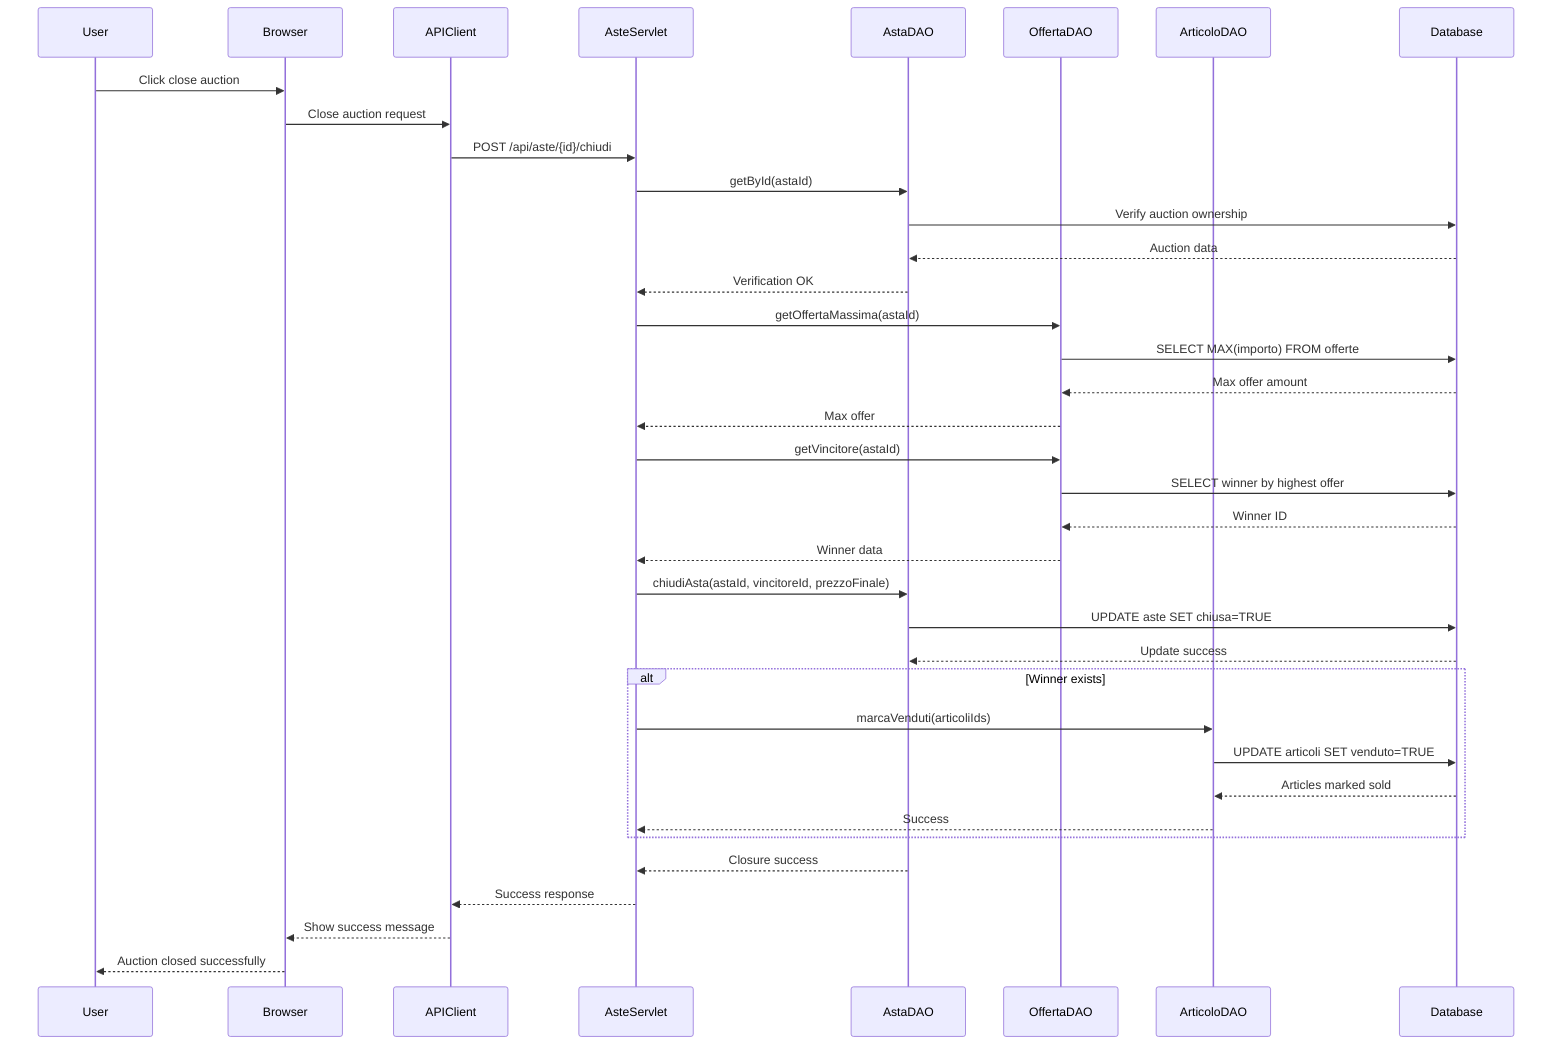 sequenceDiagram
    participant User
    participant Browser
    participant APIClient
    participant AsteServlet
    participant AstaDAO
    participant OffertaDAO
    participant ArticoloDAO
    participant Database

    User->>Browser: Click close auction
    Browser->>APIClient: Close auction request
    APIClient->>AsteServlet: POST /api/aste/{id}/chiudi
    AsteServlet->>AstaDAO: getById(astaId)
    AstaDAO->>Database: Verify auction ownership
    Database-->>AstaDAO: Auction data
    AstaDAO-->>AsteServlet: Verification OK

    AsteServlet->>OffertaDAO: getOffertaMassima(astaId)
    OffertaDAO->>Database: SELECT MAX(importo) FROM offerte
    Database-->>OffertaDAO: Max offer amount
    OffertaDAO-->>AsteServlet: Max offer

    AsteServlet->>OffertaDAO: getVincitore(astaId)
    OffertaDAO->>Database: SELECT winner by highest offer
    Database-->>OffertaDAO: Winner ID
    OffertaDAO-->>AsteServlet: Winner data

    AsteServlet->>AstaDAO: chiudiAsta(astaId, vincitoreId, prezzoFinale)
    AstaDAO->>Database: UPDATE aste SET chiusa=TRUE
    Database-->>AstaDAO: Update success

    alt Winner exists
        AsteServlet->>ArticoloDAO: marcaVenduti(articoliIds)
        ArticoloDAO->>Database: UPDATE articoli SET venduto=TRUE
        Database-->>ArticoloDAO: Articles marked sold
        ArticoloDAO-->>AsteServlet: Success
    end

    AstaDAO-->>AsteServlet: Closure success
    AsteServlet-->>APIClient: Success response
    APIClient-->>Browser: Show success message
    Browser-->>User: Auction closed successfully